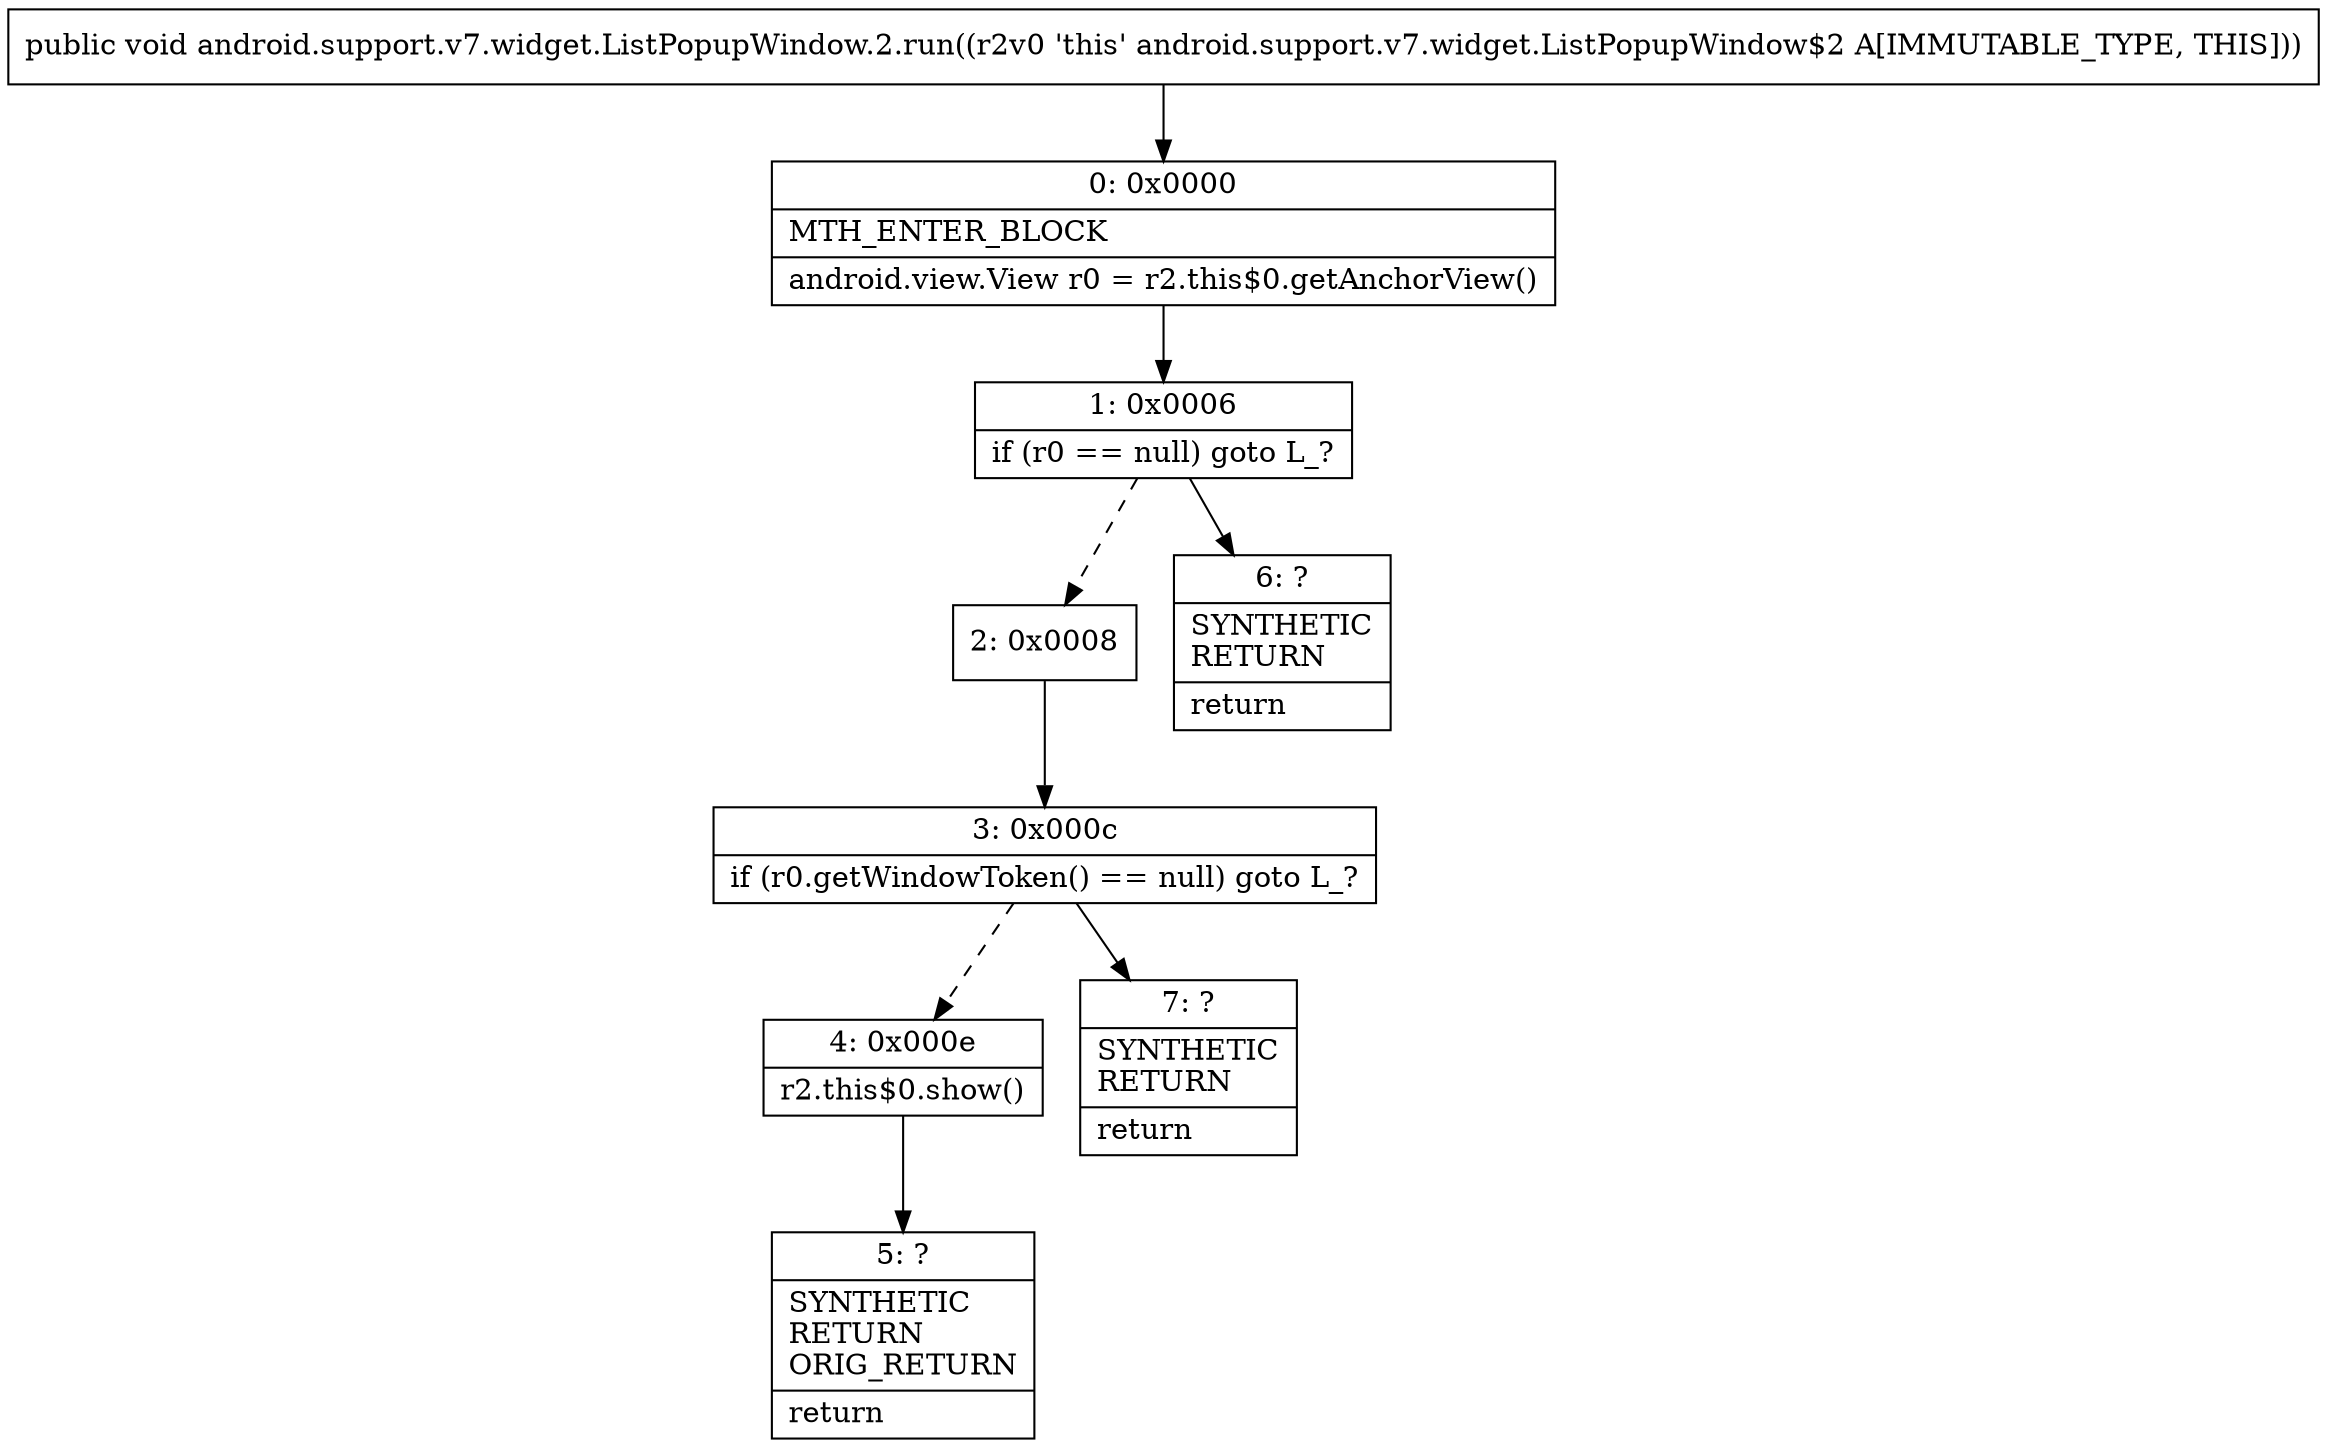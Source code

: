 digraph "CFG forandroid.support.v7.widget.ListPopupWindow.2.run()V" {
Node_0 [shape=record,label="{0\:\ 0x0000|MTH_ENTER_BLOCK\l|android.view.View r0 = r2.this$0.getAnchorView()\l}"];
Node_1 [shape=record,label="{1\:\ 0x0006|if (r0 == null) goto L_?\l}"];
Node_2 [shape=record,label="{2\:\ 0x0008}"];
Node_3 [shape=record,label="{3\:\ 0x000c|if (r0.getWindowToken() == null) goto L_?\l}"];
Node_4 [shape=record,label="{4\:\ 0x000e|r2.this$0.show()\l}"];
Node_5 [shape=record,label="{5\:\ ?|SYNTHETIC\lRETURN\lORIG_RETURN\l|return\l}"];
Node_6 [shape=record,label="{6\:\ ?|SYNTHETIC\lRETURN\l|return\l}"];
Node_7 [shape=record,label="{7\:\ ?|SYNTHETIC\lRETURN\l|return\l}"];
MethodNode[shape=record,label="{public void android.support.v7.widget.ListPopupWindow.2.run((r2v0 'this' android.support.v7.widget.ListPopupWindow$2 A[IMMUTABLE_TYPE, THIS])) }"];
MethodNode -> Node_0;
Node_0 -> Node_1;
Node_1 -> Node_2[style=dashed];
Node_1 -> Node_6;
Node_2 -> Node_3;
Node_3 -> Node_4[style=dashed];
Node_3 -> Node_7;
Node_4 -> Node_5;
}

